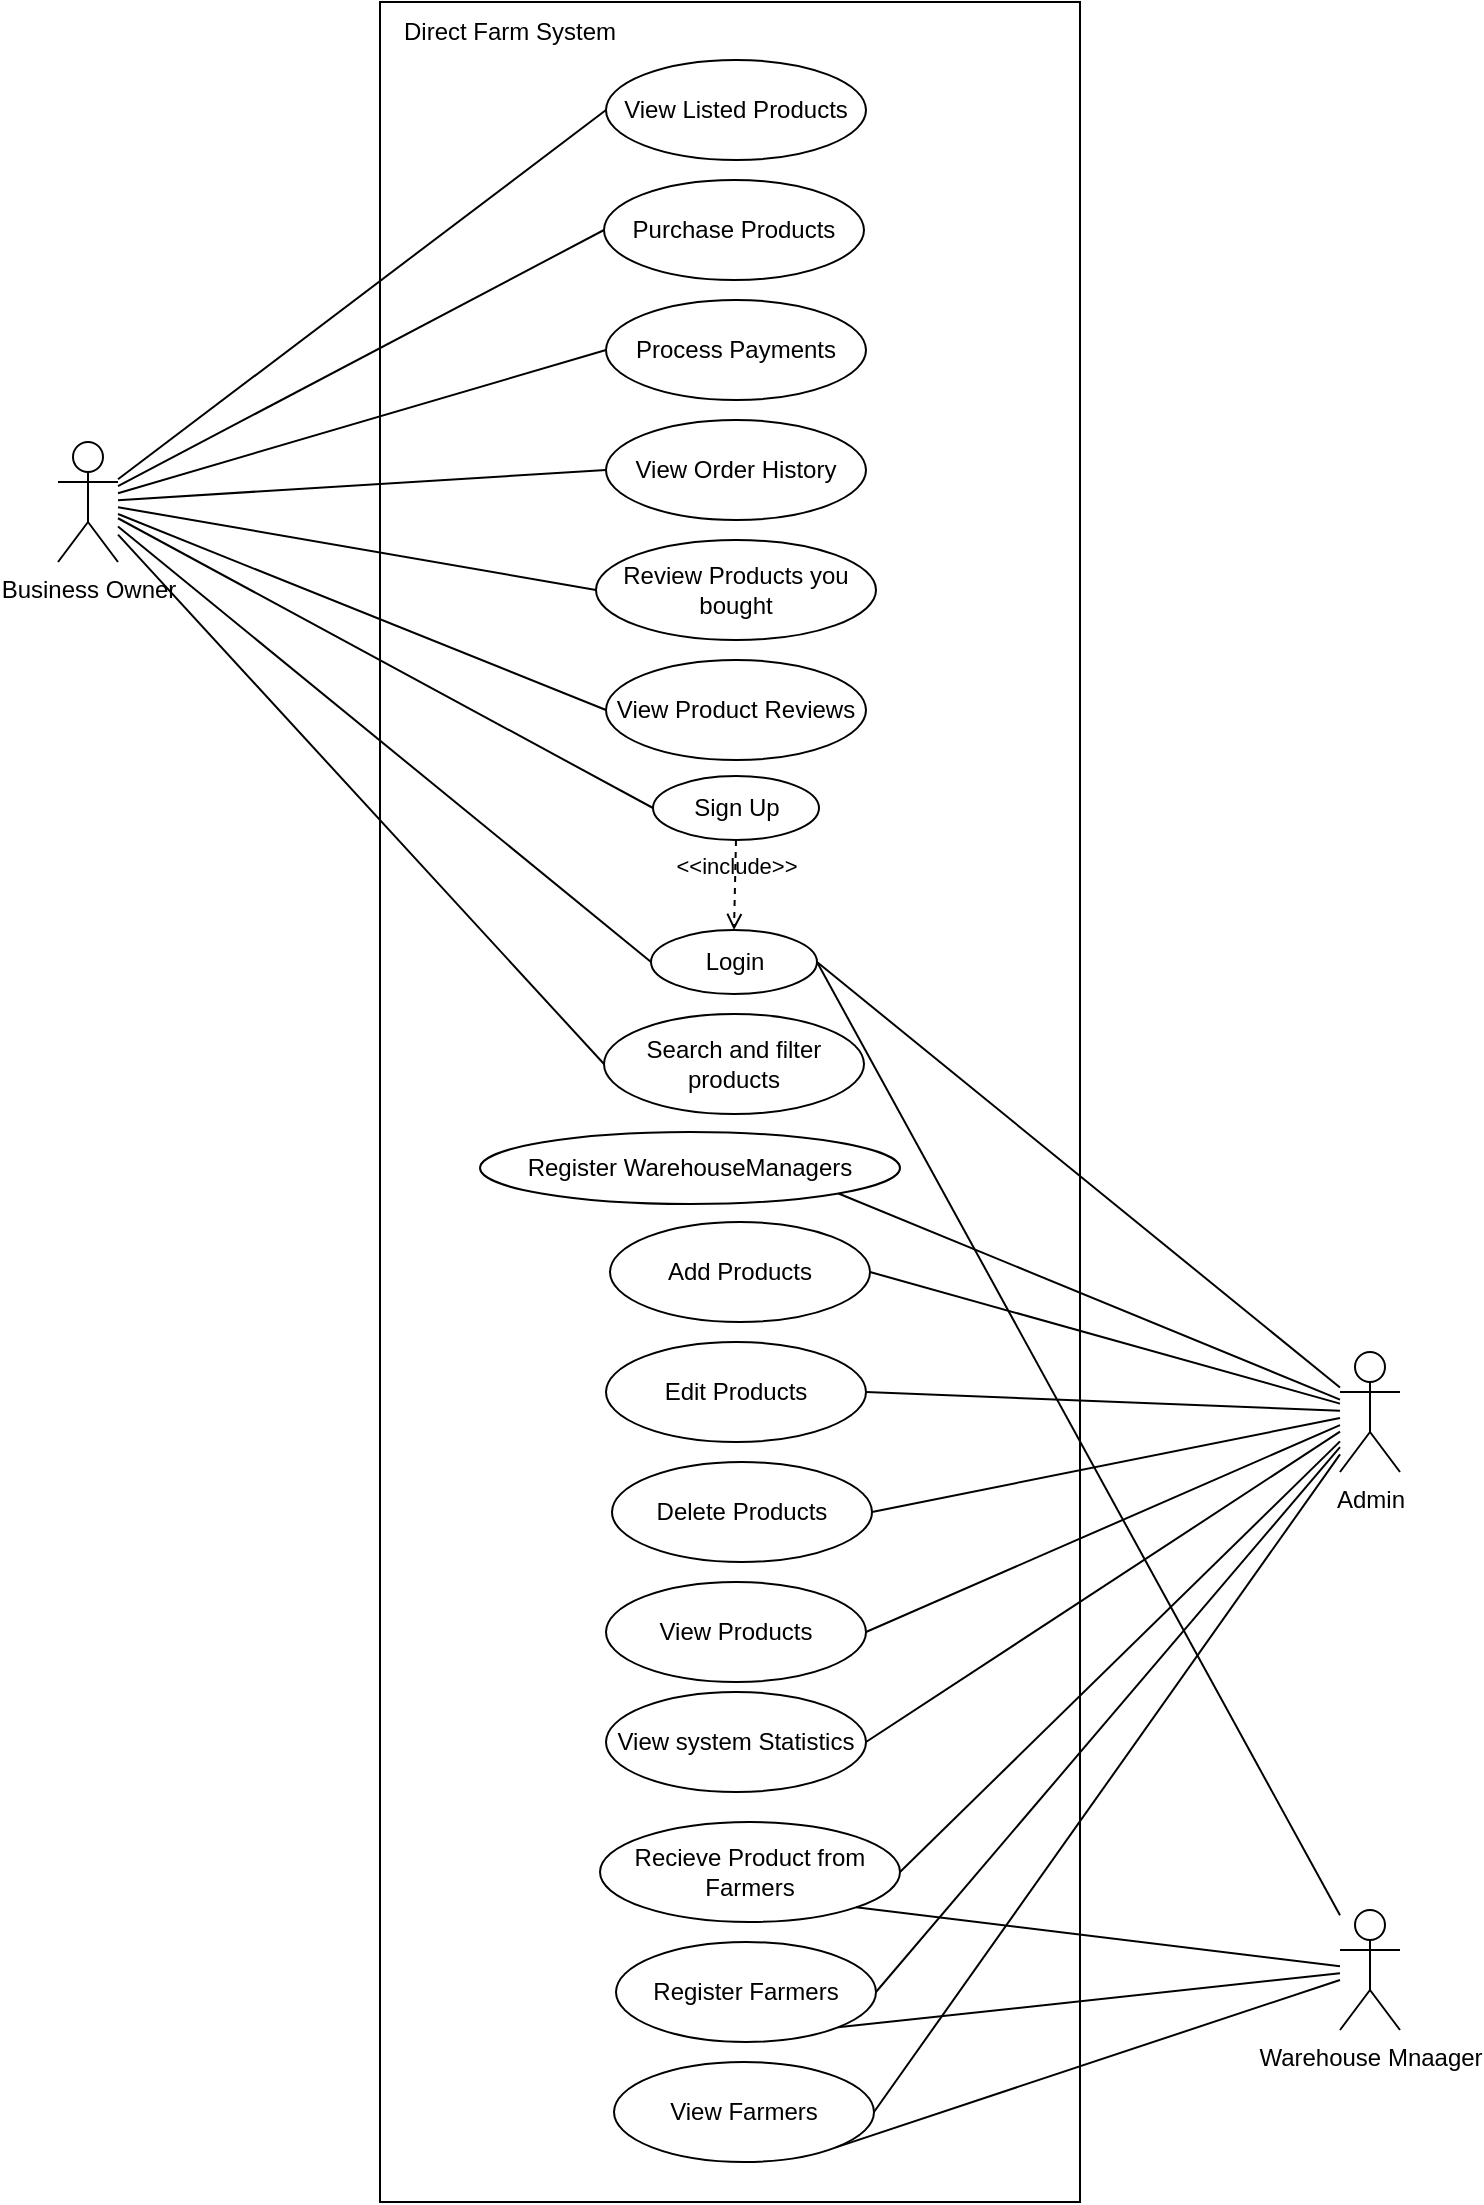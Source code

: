<mxfile version="26.0.4">
  <diagram name="Page-1" id="fhA_fjp30s6C-MOCIhNr">
    <mxGraphModel dx="1434" dy="836" grid="1" gridSize="10" guides="1" tooltips="1" connect="1" arrows="1" fold="1" page="1" pageScale="1" pageWidth="850" pageHeight="1100" math="0" shadow="0">
      <root>
        <mxCell id="0" />
        <mxCell id="1" parent="0" />
        <mxCell id="qSQZPoaZaa6M93zqha-X-2" value="" style="rounded=0;whiteSpace=wrap;html=1;" parent="1" vertex="1">
          <mxGeometry x="220" width="350" height="1100" as="geometry" />
        </mxCell>
        <mxCell id="qSQZPoaZaa6M93zqha-X-3" value="Business Owner" style="shape=umlActor;verticalLabelPosition=bottom;verticalAlign=top;html=1;" parent="1" vertex="1">
          <mxGeometry x="59" y="220" width="30" height="60" as="geometry" />
        </mxCell>
        <mxCell id="qSQZPoaZaa6M93zqha-X-4" value="Admin" style="shape=umlActor;verticalLabelPosition=bottom;verticalAlign=top;html=1;" parent="1" vertex="1">
          <mxGeometry x="700" y="675" width="30" height="60" as="geometry" />
        </mxCell>
        <mxCell id="qSQZPoaZaa6M93zqha-X-5" value="Warehouse Mnaager" style="shape=umlActor;verticalLabelPosition=bottom;verticalAlign=top;html=1;" parent="1" vertex="1">
          <mxGeometry x="700" y="954" width="30" height="60" as="geometry" />
        </mxCell>
        <mxCell id="qSQZPoaZaa6M93zqha-X-7" value="Direct Farm System" style="text;html=1;align=center;verticalAlign=middle;whiteSpace=wrap;rounded=0;" parent="1" vertex="1">
          <mxGeometry x="220" width="130" height="30" as="geometry" />
        </mxCell>
        <mxCell id="qSQZPoaZaa6M93zqha-X-8" value="View Listed Products" style="ellipse;whiteSpace=wrap;html=1;" parent="1" vertex="1">
          <mxGeometry x="333" y="29" width="130" height="50" as="geometry" />
        </mxCell>
        <mxCell id="qSQZPoaZaa6M93zqha-X-9" value="Purchase Products" style="ellipse;whiteSpace=wrap;html=1;" parent="1" vertex="1">
          <mxGeometry x="332" y="89" width="130" height="50" as="geometry" />
        </mxCell>
        <mxCell id="qSQZPoaZaa6M93zqha-X-10" value="Process Payments" style="ellipse;whiteSpace=wrap;html=1;" parent="1" vertex="1">
          <mxGeometry x="333" y="149" width="130" height="50" as="geometry" />
        </mxCell>
        <mxCell id="qSQZPoaZaa6M93zqha-X-11" value="View Order History" style="ellipse;whiteSpace=wrap;html=1;" parent="1" vertex="1">
          <mxGeometry x="333" y="209" width="130" height="50" as="geometry" />
        </mxCell>
        <mxCell id="qSQZPoaZaa6M93zqha-X-12" value="Review Products you bought" style="ellipse;whiteSpace=wrap;html=1;" parent="1" vertex="1">
          <mxGeometry x="328" y="269" width="140" height="50" as="geometry" />
        </mxCell>
        <mxCell id="qSQZPoaZaa6M93zqha-X-13" value="View Product Reviews" style="ellipse;whiteSpace=wrap;html=1;" parent="1" vertex="1">
          <mxGeometry x="333" y="329" width="130" height="50" as="geometry" />
        </mxCell>
        <mxCell id="dwuQ4UdW4b7CM3NgRMNN-1" value="Sign Up" style="ellipse;whiteSpace=wrap;html=1;" vertex="1" parent="1">
          <mxGeometry x="356.5" y="387" width="83" height="32" as="geometry" />
        </mxCell>
        <mxCell id="dwuQ4UdW4b7CM3NgRMNN-2" value="Login" style="ellipse;whiteSpace=wrap;html=1;" vertex="1" parent="1">
          <mxGeometry x="355.5" y="464" width="83" height="32" as="geometry" />
        </mxCell>
        <mxCell id="dwuQ4UdW4b7CM3NgRMNN-4" value="&amp;lt;&amp;lt;include&amp;gt;&amp;gt;" style="html=1;verticalAlign=bottom;labelBackgroundColor=none;endArrow=open;endFill=0;dashed=1;rounded=0;entryX=0.5;entryY=0;entryDx=0;entryDy=0;exitX=0.5;exitY=1;exitDx=0;exitDy=0;" edge="1" parent="1" source="dwuQ4UdW4b7CM3NgRMNN-1" target="dwuQ4UdW4b7CM3NgRMNN-2">
          <mxGeometry width="160" relative="1" as="geometry">
            <mxPoint x="340" y="320" as="sourcePoint" />
            <mxPoint x="500" y="320" as="targetPoint" />
          </mxGeometry>
        </mxCell>
        <mxCell id="dwuQ4UdW4b7CM3NgRMNN-5" value="Search and filter products" style="ellipse;whiteSpace=wrap;html=1;" vertex="1" parent="1">
          <mxGeometry x="332" y="506" width="130" height="50" as="geometry" />
        </mxCell>
        <mxCell id="dwuQ4UdW4b7CM3NgRMNN-6" value="" style="endArrow=none;html=1;rounded=0;entryX=0;entryY=0.5;entryDx=0;entryDy=0;" edge="1" parent="1" source="qSQZPoaZaa6M93zqha-X-3" target="qSQZPoaZaa6M93zqha-X-8">
          <mxGeometry width="50" height="50" relative="1" as="geometry">
            <mxPoint x="400" y="350" as="sourcePoint" />
            <mxPoint x="450" y="300" as="targetPoint" />
          </mxGeometry>
        </mxCell>
        <mxCell id="dwuQ4UdW4b7CM3NgRMNN-7" value="" style="endArrow=none;html=1;rounded=0;entryX=0;entryY=0.5;entryDx=0;entryDy=0;" edge="1" parent="1" source="qSQZPoaZaa6M93zqha-X-3" target="qSQZPoaZaa6M93zqha-X-9">
          <mxGeometry width="50" height="50" relative="1" as="geometry">
            <mxPoint x="100" y="249" as="sourcePoint" />
            <mxPoint x="330" y="78" as="targetPoint" />
          </mxGeometry>
        </mxCell>
        <mxCell id="dwuQ4UdW4b7CM3NgRMNN-8" value="" style="endArrow=none;html=1;rounded=0;entryX=0;entryY=0.5;entryDx=0;entryDy=0;" edge="1" parent="1" source="qSQZPoaZaa6M93zqha-X-3" target="qSQZPoaZaa6M93zqha-X-10">
          <mxGeometry width="50" height="50" relative="1" as="geometry">
            <mxPoint x="110" y="259" as="sourcePoint" />
            <mxPoint x="340" y="88" as="targetPoint" />
          </mxGeometry>
        </mxCell>
        <mxCell id="dwuQ4UdW4b7CM3NgRMNN-9" value="" style="endArrow=none;html=1;rounded=0;entryX=0;entryY=0.5;entryDx=0;entryDy=0;" edge="1" parent="1" source="qSQZPoaZaa6M93zqha-X-3" target="qSQZPoaZaa6M93zqha-X-11">
          <mxGeometry width="50" height="50" relative="1" as="geometry">
            <mxPoint x="120" y="269" as="sourcePoint" />
            <mxPoint x="350" y="98" as="targetPoint" />
          </mxGeometry>
        </mxCell>
        <mxCell id="dwuQ4UdW4b7CM3NgRMNN-10" value="" style="endArrow=none;html=1;rounded=0;entryX=0;entryY=0.5;entryDx=0;entryDy=0;" edge="1" parent="1" source="qSQZPoaZaa6M93zqha-X-3" target="qSQZPoaZaa6M93zqha-X-12">
          <mxGeometry width="50" height="50" relative="1" as="geometry">
            <mxPoint x="89" y="260" as="sourcePoint" />
            <mxPoint x="360" y="108" as="targetPoint" />
          </mxGeometry>
        </mxCell>
        <mxCell id="dwuQ4UdW4b7CM3NgRMNN-11" value="" style="endArrow=none;html=1;rounded=0;entryX=0;entryY=0.5;entryDx=0;entryDy=0;" edge="1" parent="1" source="qSQZPoaZaa6M93zqha-X-3" target="qSQZPoaZaa6M93zqha-X-13">
          <mxGeometry width="50" height="50" relative="1" as="geometry">
            <mxPoint x="100" y="270" as="sourcePoint" />
            <mxPoint x="370" y="118" as="targetPoint" />
          </mxGeometry>
        </mxCell>
        <mxCell id="dwuQ4UdW4b7CM3NgRMNN-12" value="" style="endArrow=none;html=1;rounded=0;entryX=0;entryY=0.5;entryDx=0;entryDy=0;" edge="1" parent="1" source="qSQZPoaZaa6M93zqha-X-3" target="dwuQ4UdW4b7CM3NgRMNN-1">
          <mxGeometry width="50" height="50" relative="1" as="geometry">
            <mxPoint x="90" y="260" as="sourcePoint" />
            <mxPoint x="380" y="128" as="targetPoint" />
          </mxGeometry>
        </mxCell>
        <mxCell id="dwuQ4UdW4b7CM3NgRMNN-13" value="" style="endArrow=none;html=1;rounded=0;entryX=0;entryY=0.5;entryDx=0;entryDy=0;" edge="1" parent="1" source="qSQZPoaZaa6M93zqha-X-3" target="dwuQ4UdW4b7CM3NgRMNN-2">
          <mxGeometry width="50" height="50" relative="1" as="geometry">
            <mxPoint x="90" y="260" as="sourcePoint" />
            <mxPoint x="390" y="138" as="targetPoint" />
          </mxGeometry>
        </mxCell>
        <mxCell id="dwuQ4UdW4b7CM3NgRMNN-14" value="" style="endArrow=none;html=1;rounded=0;entryX=0;entryY=0.5;entryDx=0;entryDy=0;" edge="1" parent="1" source="qSQZPoaZaa6M93zqha-X-3" target="dwuQ4UdW4b7CM3NgRMNN-5">
          <mxGeometry width="50" height="50" relative="1" as="geometry">
            <mxPoint x="170" y="319" as="sourcePoint" />
            <mxPoint x="400" y="148" as="targetPoint" />
          </mxGeometry>
        </mxCell>
        <mxCell id="dwuQ4UdW4b7CM3NgRMNN-15" value="Add Products" style="ellipse;whiteSpace=wrap;html=1;" vertex="1" parent="1">
          <mxGeometry x="335" y="610" width="130" height="50" as="geometry" />
        </mxCell>
        <mxCell id="dwuQ4UdW4b7CM3NgRMNN-16" value="Edit Products" style="ellipse;whiteSpace=wrap;html=1;" vertex="1" parent="1">
          <mxGeometry x="333" y="670" width="130" height="50" as="geometry" />
        </mxCell>
        <mxCell id="dwuQ4UdW4b7CM3NgRMNN-17" value="Delete Products" style="ellipse;whiteSpace=wrap;html=1;" vertex="1" parent="1">
          <mxGeometry x="336" y="730" width="130" height="50" as="geometry" />
        </mxCell>
        <mxCell id="dwuQ4UdW4b7CM3NgRMNN-18" value="View Products" style="ellipse;whiteSpace=wrap;html=1;" vertex="1" parent="1">
          <mxGeometry x="333" y="790" width="130" height="50" as="geometry" />
        </mxCell>
        <mxCell id="dwuQ4UdW4b7CM3NgRMNN-19" value="" style="endArrow=none;html=1;rounded=0;exitX=1;exitY=0.5;exitDx=0;exitDy=0;" edge="1" parent="1" source="dwuQ4UdW4b7CM3NgRMNN-15" target="qSQZPoaZaa6M93zqha-X-4">
          <mxGeometry width="50" height="50" relative="1" as="geometry">
            <mxPoint x="400" y="840" as="sourcePoint" />
            <mxPoint x="450" y="790" as="targetPoint" />
          </mxGeometry>
        </mxCell>
        <mxCell id="dwuQ4UdW4b7CM3NgRMNN-21" value="" style="endArrow=none;html=1;rounded=0;exitX=1;exitY=0.5;exitDx=0;exitDy=0;" edge="1" parent="1" source="dwuQ4UdW4b7CM3NgRMNN-16" target="qSQZPoaZaa6M93zqha-X-4">
          <mxGeometry width="50" height="50" relative="1" as="geometry">
            <mxPoint x="472" y="635" as="sourcePoint" />
            <mxPoint x="640" y="660" as="targetPoint" />
          </mxGeometry>
        </mxCell>
        <mxCell id="dwuQ4UdW4b7CM3NgRMNN-22" value="" style="endArrow=none;html=1;rounded=0;exitX=1;exitY=0.5;exitDx=0;exitDy=0;" edge="1" parent="1" source="dwuQ4UdW4b7CM3NgRMNN-17" target="qSQZPoaZaa6M93zqha-X-4">
          <mxGeometry width="50" height="50" relative="1" as="geometry">
            <mxPoint x="482" y="645" as="sourcePoint" />
            <mxPoint x="720" y="659" as="targetPoint" />
          </mxGeometry>
        </mxCell>
        <mxCell id="dwuQ4UdW4b7CM3NgRMNN-23" value="" style="endArrow=none;html=1;rounded=0;exitX=1;exitY=0.5;exitDx=0;exitDy=0;" edge="1" parent="1" source="dwuQ4UdW4b7CM3NgRMNN-18" target="qSQZPoaZaa6M93zqha-X-4">
          <mxGeometry width="50" height="50" relative="1" as="geometry">
            <mxPoint x="492" y="655" as="sourcePoint" />
            <mxPoint x="730" y="669" as="targetPoint" />
          </mxGeometry>
        </mxCell>
        <mxCell id="dwuQ4UdW4b7CM3NgRMNN-24" value="View system Statistics" style="ellipse;whiteSpace=wrap;html=1;" vertex="1" parent="1">
          <mxGeometry x="333" y="845" width="130" height="50" as="geometry" />
        </mxCell>
        <mxCell id="dwuQ4UdW4b7CM3NgRMNN-25" value="" style="endArrow=none;html=1;rounded=0;exitX=1;exitY=0.5;exitDx=0;exitDy=0;" edge="1" parent="1" source="dwuQ4UdW4b7CM3NgRMNN-24" target="qSQZPoaZaa6M93zqha-X-4">
          <mxGeometry width="50" height="50" relative="1" as="geometry">
            <mxPoint x="470" y="815" as="sourcePoint" />
            <mxPoint x="710" y="660" as="targetPoint" />
          </mxGeometry>
        </mxCell>
        <mxCell id="dwuQ4UdW4b7CM3NgRMNN-27" value="View Farmers" style="ellipse;whiteSpace=wrap;html=1;" vertex="1" parent="1">
          <mxGeometry x="337" y="1030" width="130" height="50" as="geometry" />
        </mxCell>
        <mxCell id="dwuQ4UdW4b7CM3NgRMNN-28" value="Register Farmers" style="ellipse;whiteSpace=wrap;html=1;" vertex="1" parent="1">
          <mxGeometry x="338" y="970" width="130" height="50" as="geometry" />
        </mxCell>
        <mxCell id="dwuQ4UdW4b7CM3NgRMNN-29" value="Recieve Product from Farmers" style="ellipse;whiteSpace=wrap;html=1;" vertex="1" parent="1">
          <mxGeometry x="330" y="910" width="150" height="50" as="geometry" />
        </mxCell>
        <mxCell id="dwuQ4UdW4b7CM3NgRMNN-30" value="" style="endArrow=none;html=1;rounded=0;exitX=1;exitY=0.5;exitDx=0;exitDy=0;" edge="1" parent="1" source="dwuQ4UdW4b7CM3NgRMNN-29" target="qSQZPoaZaa6M93zqha-X-4">
          <mxGeometry width="50" height="50" relative="1" as="geometry">
            <mxPoint x="470" y="870" as="sourcePoint" />
            <mxPoint x="710" y="663" as="targetPoint" />
          </mxGeometry>
        </mxCell>
        <mxCell id="dwuQ4UdW4b7CM3NgRMNN-31" value="" style="endArrow=none;html=1;rounded=0;exitX=1;exitY=0.5;exitDx=0;exitDy=0;" edge="1" parent="1" source="dwuQ4UdW4b7CM3NgRMNN-28" target="qSQZPoaZaa6M93zqha-X-4">
          <mxGeometry width="50" height="50" relative="1" as="geometry">
            <mxPoint x="480" y="880" as="sourcePoint" />
            <mxPoint x="720" y="673" as="targetPoint" />
          </mxGeometry>
        </mxCell>
        <mxCell id="dwuQ4UdW4b7CM3NgRMNN-32" value="" style="endArrow=none;html=1;rounded=0;exitX=1;exitY=0.5;exitDx=0;exitDy=0;" edge="1" parent="1" source="dwuQ4UdW4b7CM3NgRMNN-27" target="qSQZPoaZaa6M93zqha-X-4">
          <mxGeometry width="50" height="50" relative="1" as="geometry">
            <mxPoint x="490" y="890" as="sourcePoint" />
            <mxPoint x="730" y="683" as="targetPoint" />
          </mxGeometry>
        </mxCell>
        <mxCell id="dwuQ4UdW4b7CM3NgRMNN-33" value="" style="endArrow=none;html=1;rounded=0;exitX=1;exitY=1;exitDx=0;exitDy=0;" edge="1" parent="1" source="dwuQ4UdW4b7CM3NgRMNN-29" target="qSQZPoaZaa6M93zqha-X-5">
          <mxGeometry width="50" height="50" relative="1" as="geometry">
            <mxPoint x="500" y="900" as="sourcePoint" />
            <mxPoint x="740" y="693" as="targetPoint" />
          </mxGeometry>
        </mxCell>
        <mxCell id="dwuQ4UdW4b7CM3NgRMNN-34" value="" style="endArrow=none;html=1;rounded=0;exitX=1;exitY=1;exitDx=0;exitDy=0;" edge="1" parent="1" source="dwuQ4UdW4b7CM3NgRMNN-28" target="qSQZPoaZaa6M93zqha-X-5">
          <mxGeometry width="50" height="50" relative="1" as="geometry">
            <mxPoint x="510" y="910" as="sourcePoint" />
            <mxPoint x="750" y="703" as="targetPoint" />
          </mxGeometry>
        </mxCell>
        <mxCell id="dwuQ4UdW4b7CM3NgRMNN-35" value="" style="endArrow=none;html=1;rounded=0;exitX=1;exitY=1;exitDx=0;exitDy=0;" edge="1" parent="1" source="dwuQ4UdW4b7CM3NgRMNN-27" target="qSQZPoaZaa6M93zqha-X-5">
          <mxGeometry width="50" height="50" relative="1" as="geometry">
            <mxPoint x="520" y="920" as="sourcePoint" />
            <mxPoint x="760" y="713" as="targetPoint" />
          </mxGeometry>
        </mxCell>
        <mxCell id="dwuQ4UdW4b7CM3NgRMNN-36" value="" style="endArrow=none;html=1;rounded=0;exitX=1;exitY=0.5;exitDx=0;exitDy=0;" edge="1" parent="1" source="dwuQ4UdW4b7CM3NgRMNN-2" target="qSQZPoaZaa6M93zqha-X-5">
          <mxGeometry width="50" height="50" relative="1" as="geometry">
            <mxPoint x="468" y="963" as="sourcePoint" />
            <mxPoint x="710" y="992" as="targetPoint" />
          </mxGeometry>
        </mxCell>
        <mxCell id="dwuQ4UdW4b7CM3NgRMNN-37" value="" style="endArrow=none;html=1;rounded=0;exitX=1;exitY=0.5;exitDx=0;exitDy=0;" edge="1" parent="1" source="dwuQ4UdW4b7CM3NgRMNN-2" target="qSQZPoaZaa6M93zqha-X-4">
          <mxGeometry width="50" height="50" relative="1" as="geometry">
            <mxPoint x="478" y="973" as="sourcePoint" />
            <mxPoint x="720" y="1002" as="targetPoint" />
          </mxGeometry>
        </mxCell>
        <mxCell id="dwuQ4UdW4b7CM3NgRMNN-38" value="Register WarehouseManagers" style="ellipse;whiteSpace=wrap;html=1;" vertex="1" parent="1">
          <mxGeometry x="270" y="565" width="210" height="36" as="geometry" />
        </mxCell>
        <mxCell id="dwuQ4UdW4b7CM3NgRMNN-40" value="" style="endArrow=none;html=1;rounded=0;exitX=1;exitY=1;exitDx=0;exitDy=0;" edge="1" parent="1" source="dwuQ4UdW4b7CM3NgRMNN-38" target="qSQZPoaZaa6M93zqha-X-4">
          <mxGeometry width="50" height="50" relative="1" as="geometry">
            <mxPoint x="468" y="963" as="sourcePoint" />
            <mxPoint x="710" y="992" as="targetPoint" />
          </mxGeometry>
        </mxCell>
      </root>
    </mxGraphModel>
  </diagram>
</mxfile>
